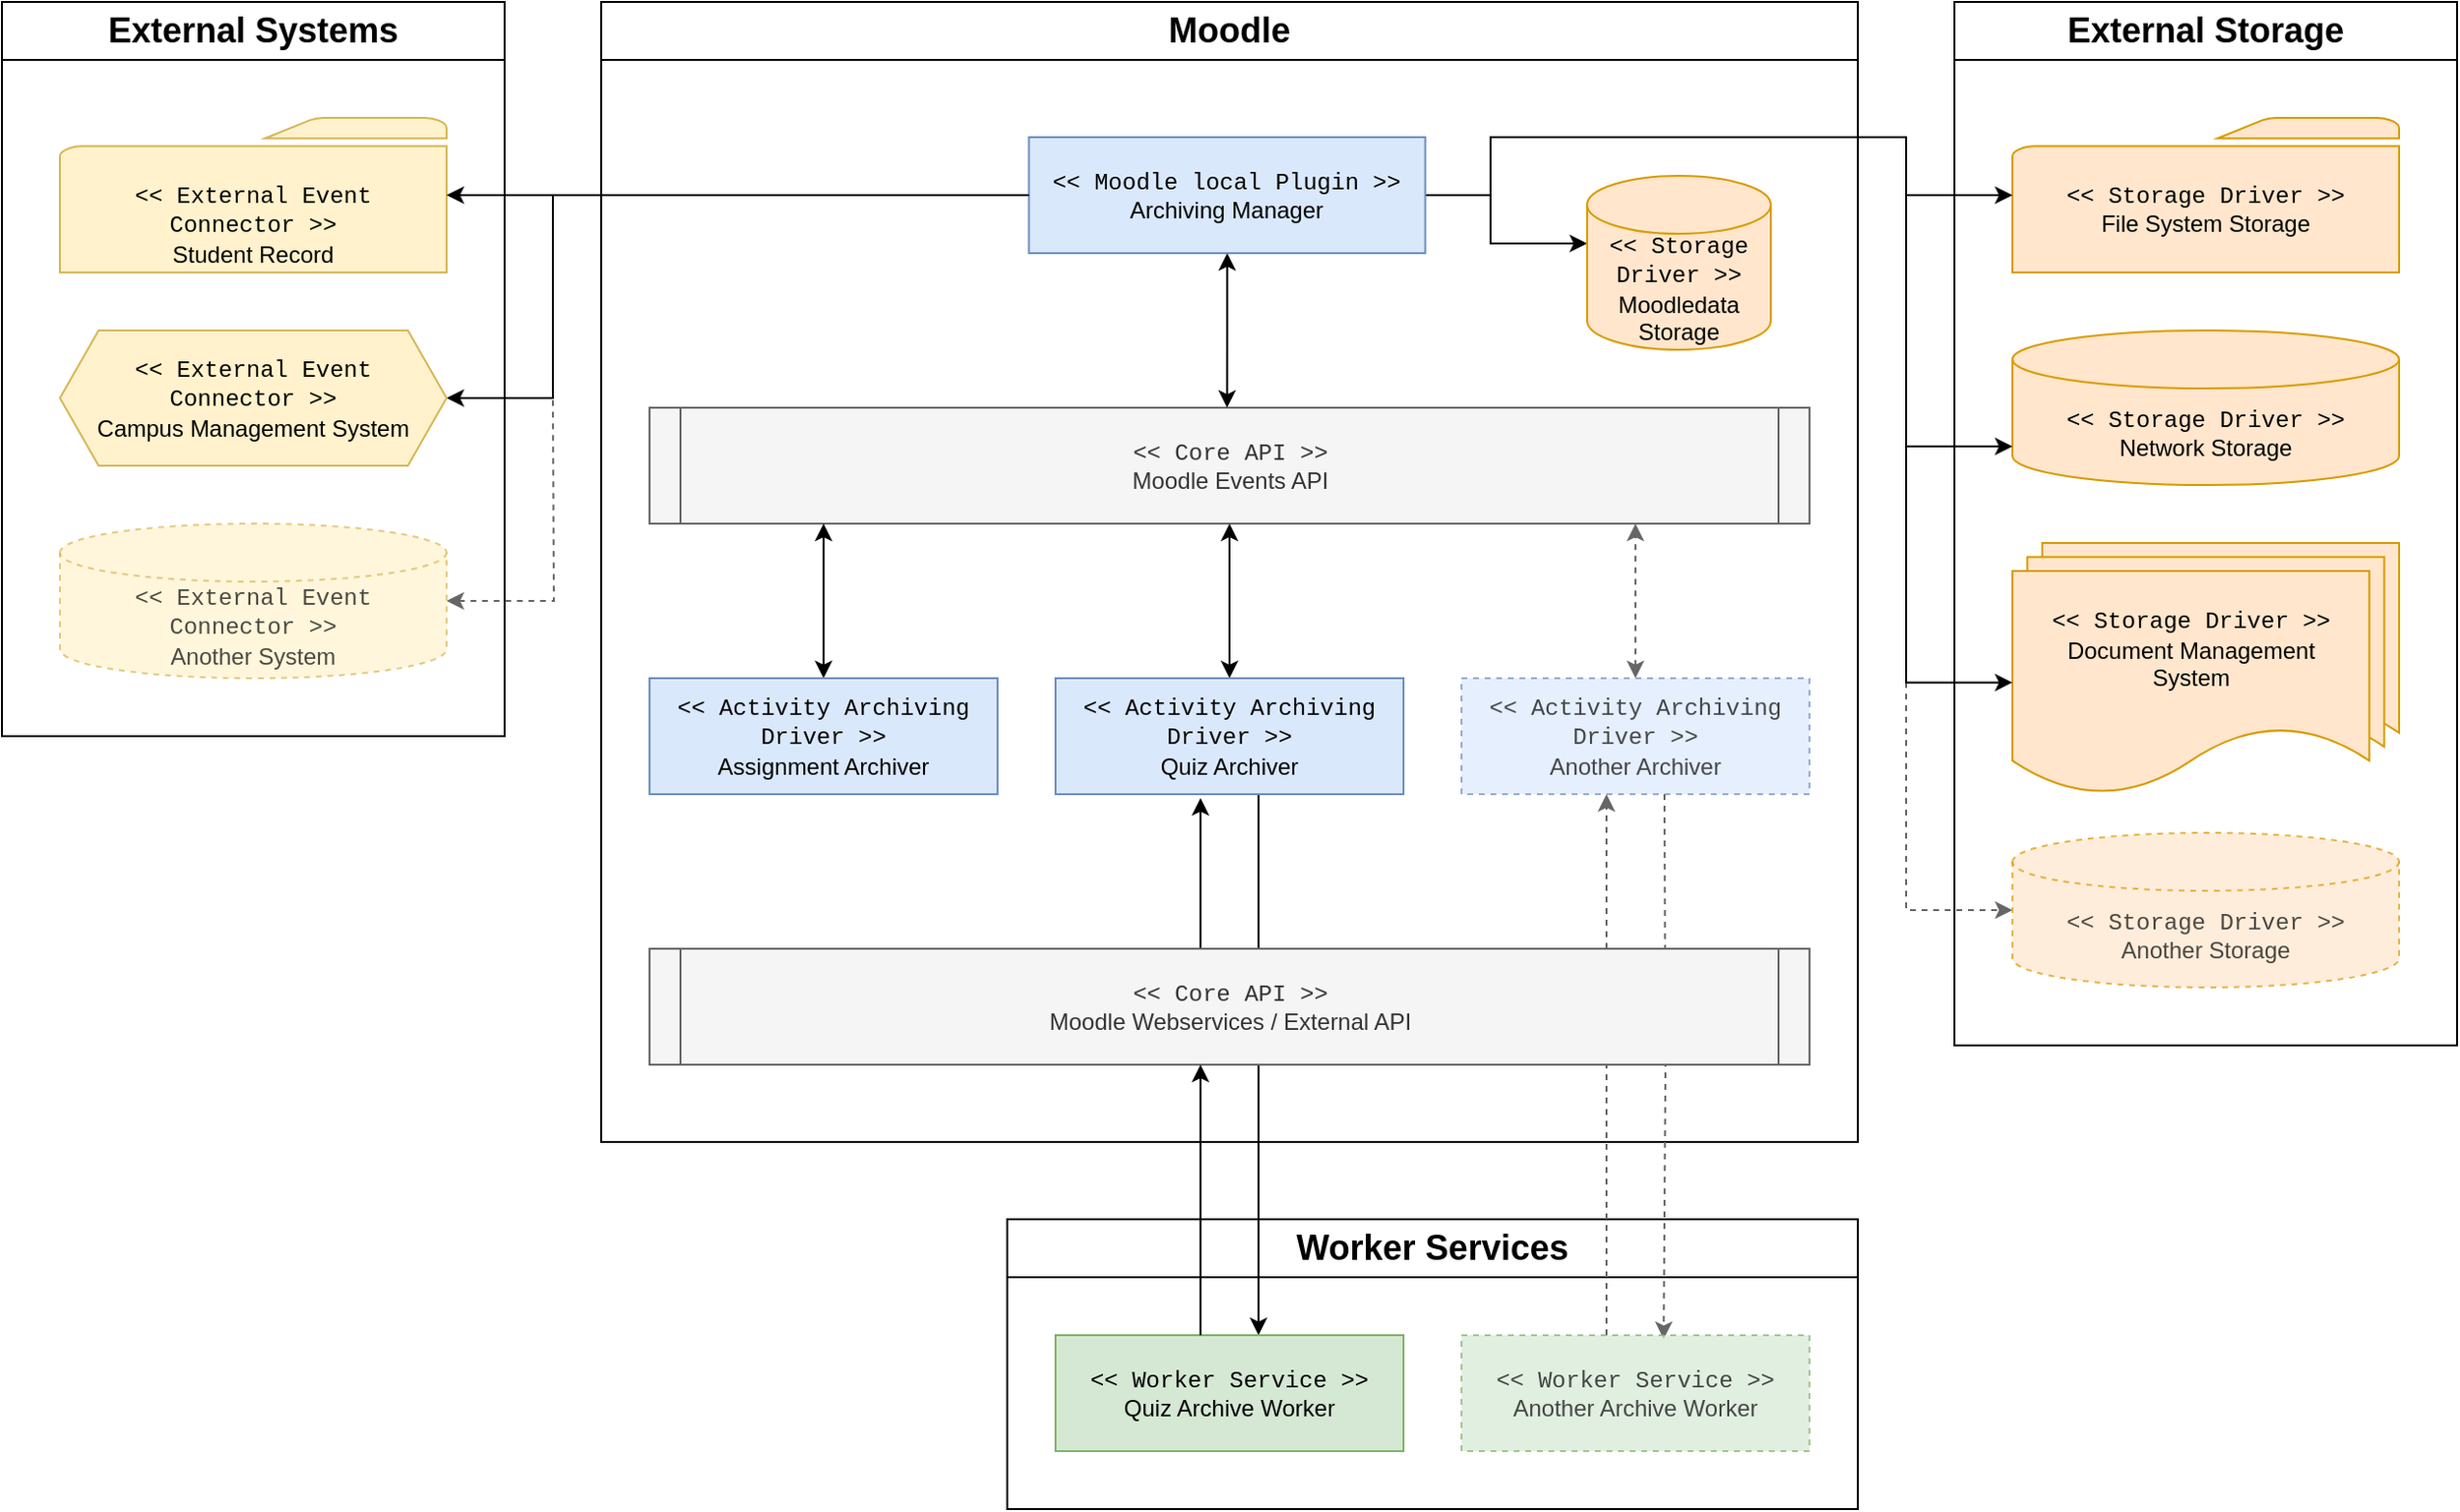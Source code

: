 <mxfile version="24.7.5">
  <diagram name="Page-1" id="lW3aPd_w3BEKXG8VRajk">
    <mxGraphModel dx="2717" dy="1001" grid="1" gridSize="10" guides="1" tooltips="1" connect="1" arrows="1" fold="1" page="1" pageScale="1" pageWidth="1000" pageHeight="850" math="0" shadow="0">
      <root>
        <mxCell id="0" />
        <mxCell id="1" parent="0" />
        <mxCell id="NRSCf0xzdUJ-CUg3j_1p-8" style="edgeStyle=orthogonalEdgeStyle;rounded=0;orthogonalLoop=1;jettySize=auto;html=1;entryX=0;entryY=0.5;entryDx=0;entryDy=0;entryPerimeter=0;dashed=1;fillColor=#f5f5f5;strokeColor=#666666;" parent="1" target="NRSCf0xzdUJ-CUg3j_1p-7" edge="1">
          <mxGeometry relative="1" as="geometry">
            <Array as="points">
              <mxPoint x="695" y="120" />
              <mxPoint x="695" y="490" />
            </Array>
            <mxPoint x="695" y="120" as="sourcePoint" />
          </mxGeometry>
        </mxCell>
        <mxCell id="zBMR9Xl9BZe3JkmsXcy5-7" value="&lt;font style=&quot;font-size: 18px;&quot;&gt;Worker Services&lt;/font&gt;" style="swimlane;whiteSpace=wrap;html=1;startSize=30;collapsible=0;" parent="1" vertex="1">
          <mxGeometry x="230" y="650" width="440" height="150" as="geometry" />
        </mxCell>
        <mxCell id="zBMR9Xl9BZe3JkmsXcy5-44" style="edgeStyle=orthogonalEdgeStyle;rounded=0;orthogonalLoop=1;jettySize=auto;html=1;fillColor=#f5f5f5;strokeColor=#666666;dashed=1;" parent="zBMR9Xl9BZe3JkmsXcy5-7" edge="1">
          <mxGeometry relative="1" as="geometry">
            <mxPoint x="310" y="60" as="sourcePoint" />
            <mxPoint x="310" y="-100" as="targetPoint" />
            <Array as="points">
              <mxPoint x="310" y="-50" />
              <mxPoint x="310" y="-50" />
            </Array>
          </mxGeometry>
        </mxCell>
        <mxCell id="zBMR9Xl9BZe3JkmsXcy5-46" style="edgeStyle=orthogonalEdgeStyle;rounded=0;orthogonalLoop=1;jettySize=auto;html=1;" parent="1" edge="1">
          <mxGeometry relative="1" as="geometry">
            <mxPoint x="360" y="430.0" as="sourcePoint" />
            <mxPoint x="360" y="710" as="targetPoint" />
          </mxGeometry>
        </mxCell>
        <mxCell id="zBMR9Xl9BZe3JkmsXcy5-1" value="&lt;font style=&quot;font-size: 18px;&quot;&gt;Moodle&lt;/font&gt;" style="swimlane;whiteSpace=wrap;html=1;startSize=30;swimlaneLine=1;collapsible=0;" parent="1" vertex="1">
          <mxGeometry x="20" y="20" width="650" height="590" as="geometry" />
        </mxCell>
        <mxCell id="zBMR9Xl9BZe3JkmsXcy5-4" value="&lt;font face=&quot;Courier New&quot;&gt;&amp;lt;&amp;lt; Core API &amp;gt;&amp;gt;&lt;/font&gt;&lt;br&gt;&lt;div&gt;Moodle Events API&lt;/div&gt;" style="shape=process;whiteSpace=wrap;html=1;backgroundOutline=1;size=0.026;fillColor=#f5f5f5;fontColor=#333333;strokeColor=#666666;" parent="zBMR9Xl9BZe3JkmsXcy5-1" vertex="1">
          <mxGeometry x="25" y="210" width="600" height="60" as="geometry" />
        </mxCell>
        <mxCell id="zBMR9Xl9BZe3JkmsXcy5-15" style="edgeStyle=orthogonalEdgeStyle;rounded=0;orthogonalLoop=1;jettySize=auto;html=1;startArrow=classic;startFill=1;" parent="zBMR9Xl9BZe3JkmsXcy5-1" source="zBMR9Xl9BZe3JkmsXcy5-8" edge="1">
          <mxGeometry relative="1" as="geometry">
            <mxPoint x="323.75" y="210" as="targetPoint" />
          </mxGeometry>
        </mxCell>
        <mxCell id="NRSCf0xzdUJ-CUg3j_1p-6" style="edgeStyle=orthogonalEdgeStyle;rounded=0;orthogonalLoop=1;jettySize=auto;html=1;" parent="zBMR9Xl9BZe3JkmsXcy5-1" source="zBMR9Xl9BZe3JkmsXcy5-8" target="NRSCf0xzdUJ-CUg3j_1p-1" edge="1">
          <mxGeometry relative="1" as="geometry">
            <Array as="points">
              <mxPoint x="460" y="100" />
              <mxPoint x="460" y="125" />
            </Array>
          </mxGeometry>
        </mxCell>
        <mxCell id="zBMR9Xl9BZe3JkmsXcy5-8" value="&lt;font face=&quot;Courier New&quot; style=&quot;font-size: 12px;&quot;&gt;&amp;lt;&amp;lt; Moodle local Plugin &amp;gt;&amp;gt;&lt;/font&gt;&lt;div style=&quot;&quot;&gt;&lt;span style=&quot;background-color: initial;&quot;&gt;Archiving Manager&lt;/span&gt;&lt;br&gt;&lt;/div&gt;" style="rounded=0;whiteSpace=wrap;html=1;fillColor=#dae8fc;strokeColor=#6c8ebf;spacing=2;" parent="zBMR9Xl9BZe3JkmsXcy5-1" vertex="1">
          <mxGeometry x="221.25" y="70" width="205" height="60" as="geometry" />
        </mxCell>
        <mxCell id="zBMR9Xl9BZe3JkmsXcy5-17" value="" style="edgeStyle=orthogonalEdgeStyle;rounded=0;orthogonalLoop=1;jettySize=auto;html=1;startArrow=classic;startFill=1;" parent="zBMR9Xl9BZe3JkmsXcy5-1" source="zBMR9Xl9BZe3JkmsXcy5-9" target="zBMR9Xl9BZe3JkmsXcy5-4" edge="1">
          <mxGeometry relative="1" as="geometry">
            <Array as="points">
              <mxPoint x="115" y="330" />
              <mxPoint x="115" y="330" />
            </Array>
          </mxGeometry>
        </mxCell>
        <mxCell id="zBMR9Xl9BZe3JkmsXcy5-9" value="&lt;font face=&quot;Courier New&quot; style=&quot;font-size: 12px;&quot;&gt;&amp;lt;&amp;lt; Activity Archiving Driver &amp;gt;&amp;gt;&lt;/font&gt;&lt;div style=&quot;&quot;&gt;Assignment Archiver&lt;/div&gt;" style="rounded=0;whiteSpace=wrap;html=1;fillColor=#dae8fc;strokeColor=#6c8ebf;spacing=2;" parent="zBMR9Xl9BZe3JkmsXcy5-1" vertex="1">
          <mxGeometry x="25" y="350" width="180" height="60" as="geometry" />
        </mxCell>
        <mxCell id="zBMR9Xl9BZe3JkmsXcy5-18" value="" style="edgeStyle=orthogonalEdgeStyle;rounded=0;orthogonalLoop=1;jettySize=auto;html=1;startArrow=classic;startFill=1;" parent="zBMR9Xl9BZe3JkmsXcy5-1" source="zBMR9Xl9BZe3JkmsXcy5-10" target="zBMR9Xl9BZe3JkmsXcy5-4" edge="1">
          <mxGeometry relative="1" as="geometry" />
        </mxCell>
        <mxCell id="zBMR9Xl9BZe3JkmsXcy5-10" value="&lt;font face=&quot;Courier New&quot; style=&quot;font-size: 12px;&quot;&gt;&amp;lt;&amp;lt;&amp;nbsp;&lt;/font&gt;&lt;span style=&quot;font-family: &amp;quot;Courier New&amp;quot;;&quot;&gt;Activity Archiving Driver&lt;/span&gt;&lt;font face=&quot;Courier New&quot; style=&quot;font-size: 12px;&quot;&gt;&amp;nbsp;&amp;gt;&amp;gt;&lt;/font&gt;&lt;div style=&quot;&quot;&gt;Quiz Archiver&lt;/div&gt;" style="rounded=0;whiteSpace=wrap;html=1;fillColor=#dae8fc;strokeColor=#6c8ebf;spacing=2;" parent="zBMR9Xl9BZe3JkmsXcy5-1" vertex="1">
          <mxGeometry x="235" y="350" width="180" height="60" as="geometry" />
        </mxCell>
        <mxCell id="zBMR9Xl9BZe3JkmsXcy5-19" value="" style="edgeStyle=orthogonalEdgeStyle;rounded=0;orthogonalLoop=1;jettySize=auto;html=1;dashed=1;startArrow=classic;startFill=1;fillColor=#f5f5f5;strokeColor=#666666;" parent="zBMR9Xl9BZe3JkmsXcy5-1" source="zBMR9Xl9BZe3JkmsXcy5-11" target="zBMR9Xl9BZe3JkmsXcy5-4" edge="1">
          <mxGeometry relative="1" as="geometry">
            <Array as="points">
              <mxPoint x="535" y="340" />
              <mxPoint x="535" y="340" />
            </Array>
          </mxGeometry>
        </mxCell>
        <mxCell id="zBMR9Xl9BZe3JkmsXcy5-28" style="edgeStyle=orthogonalEdgeStyle;rounded=0;orthogonalLoop=1;jettySize=auto;html=1;dashed=1;fillColor=#f5f5f5;strokeColor=#666666;entryX=0.581;entryY=0.033;entryDx=0;entryDy=0;entryPerimeter=0;" parent="zBMR9Xl9BZe3JkmsXcy5-1" target="zBMR9Xl9BZe3JkmsXcy5-14" edge="1">
          <mxGeometry relative="1" as="geometry">
            <mxPoint x="550" y="410" as="sourcePoint" />
            <mxPoint x="550" y="770" as="targetPoint" />
          </mxGeometry>
        </mxCell>
        <mxCell id="zBMR9Xl9BZe3JkmsXcy5-11" value="&lt;font face=&quot;Courier New&quot; style=&quot;font-size: 12px;&quot;&gt;&amp;lt;&amp;lt;&amp;nbsp;&lt;/font&gt;&lt;span style=&quot;font-family: &amp;quot;Courier New&amp;quot;;&quot;&gt;Activity Archiving Driver&lt;/span&gt;&lt;font face=&quot;Courier New&quot; style=&quot;font-size: 12px;&quot;&gt;&amp;nbsp;&amp;gt;&amp;gt;&lt;/font&gt;&lt;div style=&quot;&quot;&gt;Another Archiver&lt;/div&gt;" style="rounded=0;whiteSpace=wrap;html=1;fillColor=#dae8fc;strokeColor=#6c8ebf;spacing=2;dashed=1;opacity=70;textOpacity=70;" parent="zBMR9Xl9BZe3JkmsXcy5-1" vertex="1">
          <mxGeometry x="445" y="350" width="180" height="60" as="geometry" />
        </mxCell>
        <mxCell id="zBMR9Xl9BZe3JkmsXcy5-23" style="edgeStyle=orthogonalEdgeStyle;rounded=0;orthogonalLoop=1;jettySize=auto;html=1;" parent="zBMR9Xl9BZe3JkmsXcy5-1" edge="1">
          <mxGeometry relative="1" as="geometry">
            <mxPoint x="309.999" y="492" as="sourcePoint" />
            <mxPoint x="309.999" y="412" as="targetPoint" />
            <Array as="points">
              <mxPoint x="309.97" y="462" />
              <mxPoint x="309.97" y="462" />
            </Array>
          </mxGeometry>
        </mxCell>
        <mxCell id="zBMR9Xl9BZe3JkmsXcy5-24" style="edgeStyle=orthogonalEdgeStyle;rounded=0;orthogonalLoop=1;jettySize=auto;html=1;fillColor=#f5f5f5;strokeColor=#666666;dashed=1;" parent="zBMR9Xl9BZe3JkmsXcy5-1" edge="1">
          <mxGeometry relative="1" as="geometry">
            <mxPoint x="520" y="490" as="sourcePoint" />
            <mxPoint x="520" y="410" as="targetPoint" />
            <Array as="points">
              <mxPoint x="520" y="460" />
              <mxPoint x="520" y="460" />
            </Array>
          </mxGeometry>
        </mxCell>
        <mxCell id="zBMR9Xl9BZe3JkmsXcy5-14" value="&lt;font face=&quot;Courier New&quot; style=&quot;font-size: 12px;&quot;&gt;&amp;lt;&amp;lt; Worker Service &amp;gt;&amp;gt;&lt;/font&gt;&lt;div style=&quot;&quot;&gt;Another Archive Worker&lt;/div&gt;" style="rounded=0;whiteSpace=wrap;html=1;fillColor=#d5e8d4;strokeColor=#82b366;spacing=2;opacity=70;dashed=1;textOpacity=70;" parent="zBMR9Xl9BZe3JkmsXcy5-1" vertex="1">
          <mxGeometry x="445" y="690" width="180" height="60" as="geometry" />
        </mxCell>
        <mxCell id="zBMR9Xl9BZe3JkmsXcy5-13" value="&lt;font face=&quot;Courier New&quot; style=&quot;font-size: 12px;&quot;&gt;&amp;lt;&amp;lt; Worker Service &amp;gt;&amp;gt;&lt;/font&gt;&lt;div style=&quot;&quot;&gt;Quiz Archive Worker&lt;/div&gt;" style="rounded=0;whiteSpace=wrap;html=1;fillColor=#d5e8d4;strokeColor=#82b366;spacing=2;" parent="zBMR9Xl9BZe3JkmsXcy5-1" vertex="1">
          <mxGeometry x="235" y="690" width="180" height="60" as="geometry" />
        </mxCell>
        <mxCell id="zBMR9Xl9BZe3JkmsXcy5-12" value="&lt;font face=&quot;Courier New&quot;&gt;&amp;lt;&amp;lt; Core API &amp;gt;&amp;gt;&lt;/font&gt;&lt;br&gt;&lt;div&gt;Moodle Webservices / External API&lt;/div&gt;" style="shape=process;whiteSpace=wrap;html=1;backgroundOutline=1;size=0.026;fillColor=#f5f5f5;fontColor=#333333;strokeColor=#666666;" parent="zBMR9Xl9BZe3JkmsXcy5-1" vertex="1">
          <mxGeometry x="25" y="490" width="600" height="60" as="geometry" />
        </mxCell>
        <mxCell id="NRSCf0xzdUJ-CUg3j_1p-1" value="&lt;font face=&quot;Courier New&quot;&gt;&amp;lt;&amp;lt; Storage Driver &amp;gt;&amp;gt;&lt;/font&gt;&lt;div&gt;Moodledata Storage&lt;/div&gt;" style="shape=cylinder3;whiteSpace=wrap;html=1;boundedLbl=1;backgroundOutline=1;size=15;fillColor=#ffe6cc;strokeColor=#d79b00;" parent="zBMR9Xl9BZe3JkmsXcy5-1" vertex="1">
          <mxGeometry x="510" y="90" width="95" height="90" as="geometry" />
        </mxCell>
        <mxCell id="zBMR9Xl9BZe3JkmsXcy5-5" value="&lt;span style=&quot;font-size: 18px;&quot;&gt;External Storage&lt;/span&gt;" style="swimlane;whiteSpace=wrap;html=1;startSize=30;collapsible=0;" parent="1" vertex="1">
          <mxGeometry x="720" y="20" width="260" height="540" as="geometry" />
        </mxCell>
        <mxCell id="zBMR9Xl9BZe3JkmsXcy5-31" value="&lt;font face=&quot;Courier New&quot;&gt;&amp;lt;&amp;lt; Storage Driver &amp;gt;&amp;gt;&lt;/font&gt;&lt;div&gt;Network Storage&lt;/div&gt;" style="shape=cylinder3;whiteSpace=wrap;html=1;boundedLbl=1;backgroundOutline=1;size=15;fillColor=#ffe6cc;strokeColor=#d79b00;" parent="zBMR9Xl9BZe3JkmsXcy5-5" vertex="1">
          <mxGeometry x="30" y="170" width="200" height="80" as="geometry" />
        </mxCell>
        <mxCell id="zBMR9Xl9BZe3JkmsXcy5-36" value="" style="group" parent="zBMR9Xl9BZe3JkmsXcy5-5" vertex="1" connectable="0">
          <mxGeometry x="30" y="280" width="200" height="130" as="geometry" />
        </mxCell>
        <mxCell id="zBMR9Xl9BZe3JkmsXcy5-33" value="" style="shape=document;whiteSpace=wrap;html=1;boundedLbl=1;fillColor=#ffe6cc;strokeColor=#d79b00;" parent="zBMR9Xl9BZe3JkmsXcy5-36" vertex="1">
          <mxGeometry x="15.385" width="184.615" height="115.556" as="geometry" />
        </mxCell>
        <mxCell id="zBMR9Xl9BZe3JkmsXcy5-34" value="" style="shape=document;whiteSpace=wrap;html=1;boundedLbl=1;fillColor=#ffe6cc;strokeColor=#d79b00;" parent="zBMR9Xl9BZe3JkmsXcy5-36" vertex="1">
          <mxGeometry x="7.692" y="7.222" width="184.615" height="115.556" as="geometry" />
        </mxCell>
        <mxCell id="zBMR9Xl9BZe3JkmsXcy5-35" value="&lt;font face=&quot;Courier New&quot;&gt;&amp;lt;&amp;lt; Storage Driver &amp;gt;&amp;gt;&lt;/font&gt;&lt;div&gt;Document Management&lt;br&gt;System&lt;/div&gt;" style="shape=document;whiteSpace=wrap;html=1;boundedLbl=1;fillColor=#ffe6cc;strokeColor=#d79b00;" parent="zBMR9Xl9BZe3JkmsXcy5-36" vertex="1">
          <mxGeometry y="14.444" width="184.615" height="115.556" as="geometry" />
        </mxCell>
        <mxCell id="NRSCf0xzdUJ-CUg3j_1p-3" value="&lt;font style=&quot;text-wrap: wrap;&quot; face=&quot;Courier New&quot;&gt;&amp;lt;&amp;lt; Storage Driver &amp;gt;&amp;gt;&lt;/font&gt;&lt;div style=&quot;text-wrap: wrap;&quot;&gt;File System Storage&lt;/div&gt;" style="sketch=0;pointerEvents=1;shadow=0;dashed=0;html=1;strokeColor=#d79b00;fillColor=#ffe6cc;labelPosition=center;verticalLabelPosition=bottom;verticalAlign=top;outlineConnect=0;align=center;shape=mxgraph.office.concepts.folder;spacingTop=-54;spacingLeft=0;whiteSpace=wrap;" parent="zBMR9Xl9BZe3JkmsXcy5-5" vertex="1">
          <mxGeometry x="30" y="60" width="200" height="80" as="geometry" />
        </mxCell>
        <mxCell id="NRSCf0xzdUJ-CUg3j_1p-7" value="&lt;font face=&quot;Courier New&quot;&gt;&amp;lt;&amp;lt; Storage Driver &amp;gt;&amp;gt;&lt;/font&gt;&lt;div&gt;Another Storage&lt;/div&gt;" style="shape=cylinder3;whiteSpace=wrap;html=1;boundedLbl=1;backgroundOutline=1;size=15;fillColor=#ffe6cc;strokeColor=#d79b00;dashed=1;opacity=70;textOpacity=70;" parent="zBMR9Xl9BZe3JkmsXcy5-5" vertex="1">
          <mxGeometry x="30" y="430" width="200" height="80" as="geometry" />
        </mxCell>
        <mxCell id="H9DcRYAXyD7V10C6q45s-12" value="&lt;font face=&quot;Courier New&quot;&gt;&amp;lt;&amp;lt; External Event&lt;br&gt;Connector &amp;gt;&amp;gt;&lt;/font&gt;&lt;div&gt;Student Record&lt;/div&gt;" style="sketch=0;pointerEvents=1;shadow=0;dashed=0;html=1;strokeColor=#d6b656;fillColor=#fff2cc;labelPosition=center;verticalLabelPosition=bottom;verticalAlign=top;outlineConnect=0;align=center;shape=mxgraph.office.concepts.folder;spacingTop=-54;spacingLeft=0;whiteSpace=wrap;" vertex="1" parent="zBMR9Xl9BZe3JkmsXcy5-5">
          <mxGeometry x="-980" y="60" width="200" height="80" as="geometry" />
        </mxCell>
        <mxCell id="zBMR9Xl9BZe3JkmsXcy5-42" style="edgeStyle=orthogonalEdgeStyle;rounded=0;orthogonalLoop=1;jettySize=auto;html=1;" parent="1" target="zBMR9Xl9BZe3JkmsXcy5-31" edge="1">
          <mxGeometry relative="1" as="geometry">
            <Array as="points">
              <mxPoint x="695" y="120" />
              <mxPoint x="695" y="250" />
            </Array>
            <mxPoint x="695" y="120" as="sourcePoint" />
          </mxGeometry>
        </mxCell>
        <mxCell id="zBMR9Xl9BZe3JkmsXcy5-43" style="edgeStyle=orthogonalEdgeStyle;rounded=0;orthogonalLoop=1;jettySize=auto;html=1;entryX=0;entryY=0.5;entryDx=0;entryDy=0;" parent="1" target="zBMR9Xl9BZe3JkmsXcy5-35" edge="1">
          <mxGeometry relative="1" as="geometry">
            <Array as="points">
              <mxPoint x="695" y="120" />
              <mxPoint x="695" y="372" />
            </Array>
            <mxPoint x="695" y="120" as="sourcePoint" />
          </mxGeometry>
        </mxCell>
        <mxCell id="zBMR9Xl9BZe3JkmsXcy5-47" style="edgeStyle=orthogonalEdgeStyle;rounded=0;orthogonalLoop=1;jettySize=auto;html=1;" parent="1" edge="1">
          <mxGeometry relative="1" as="geometry">
            <mxPoint x="330" y="710" as="sourcePoint" />
            <mxPoint x="330" y="570" as="targetPoint" />
          </mxGeometry>
        </mxCell>
        <mxCell id="NRSCf0xzdUJ-CUg3j_1p-5" style="edgeStyle=orthogonalEdgeStyle;rounded=0;orthogonalLoop=1;jettySize=auto;html=1;" parent="1" target="NRSCf0xzdUJ-CUg3j_1p-3" edge="1">
          <mxGeometry relative="1" as="geometry">
            <mxPoint x="480" y="120" as="sourcePoint" />
            <Array as="points">
              <mxPoint x="480" y="90" />
              <mxPoint x="695" y="90" />
              <mxPoint x="695" y="120" />
            </Array>
          </mxGeometry>
        </mxCell>
        <mxCell id="H9DcRYAXyD7V10C6q45s-21" value="&lt;span style=&quot;font-size: 18px;&quot;&gt;External Systems&lt;/span&gt;" style="swimlane;whiteSpace=wrap;html=1;startSize=30;collapsible=0;" vertex="1" parent="1">
          <mxGeometry x="-290" y="20" width="260" height="380" as="geometry" />
        </mxCell>
        <mxCell id="H9DcRYAXyD7V10C6q45s-32" style="edgeStyle=orthogonalEdgeStyle;rounded=0;orthogonalLoop=1;jettySize=auto;html=1;endArrow=none;endFill=0;dashed=1;startArrow=classic;startFill=1;strokeColor=#666666;" edge="1" parent="H9DcRYAXyD7V10C6q45s-21" source="H9DcRYAXyD7V10C6q45s-28">
          <mxGeometry relative="1" as="geometry">
            <mxPoint x="285" y="205" as="targetPoint" />
          </mxGeometry>
        </mxCell>
        <mxCell id="H9DcRYAXyD7V10C6q45s-28" value="&lt;font face=&quot;Courier New&quot;&gt;&amp;lt;&amp;lt; External Event&lt;br&gt;Connector &amp;gt;&amp;gt;&lt;/font&gt;&lt;div&gt;Another System&lt;/div&gt;" style="shape=cylinder3;whiteSpace=wrap;html=1;boundedLbl=1;backgroundOutline=1;size=15;fillColor=#fff2cc;strokeColor=#d6b656;dashed=1;opacity=70;textOpacity=70;" vertex="1" parent="H9DcRYAXyD7V10C6q45s-21">
          <mxGeometry x="30" y="270" width="200" height="80" as="geometry" />
        </mxCell>
        <mxCell id="H9DcRYAXyD7V10C6q45s-31" style="edgeStyle=orthogonalEdgeStyle;rounded=0;orthogonalLoop=1;jettySize=auto;html=1;endArrow=none;endFill=0;startArrow=classic;startFill=1;" edge="1" parent="H9DcRYAXyD7V10C6q45s-21" source="H9DcRYAXyD7V10C6q45s-10">
          <mxGeometry relative="1" as="geometry">
            <mxPoint x="280" y="100" as="targetPoint" />
            <Array as="points">
              <mxPoint x="285" y="205" />
              <mxPoint x="285" y="100" />
            </Array>
          </mxGeometry>
        </mxCell>
        <mxCell id="H9DcRYAXyD7V10C6q45s-10" value="&lt;font face=&quot;Courier New&quot;&gt;&amp;lt;&amp;lt; External Event&lt;br&gt;Connector &amp;gt;&amp;gt;&lt;/font&gt;&lt;div&gt;Campus Management System&lt;/div&gt;" style="shape=hexagon;perimeter=hexagonPerimeter2;whiteSpace=wrap;html=1;fixedSize=1;fillColor=#fff2cc;strokeColor=#d6b656;" vertex="1" parent="H9DcRYAXyD7V10C6q45s-21">
          <mxGeometry x="30" y="170" width="200" height="70" as="geometry" />
        </mxCell>
        <mxCell id="H9DcRYAXyD7V10C6q45s-30" style="edgeStyle=orthogonalEdgeStyle;rounded=0;orthogonalLoop=1;jettySize=auto;html=1;" edge="1" parent="1" source="zBMR9Xl9BZe3JkmsXcy5-8" target="H9DcRYAXyD7V10C6q45s-12">
          <mxGeometry relative="1" as="geometry">
            <mxPoint x="-40" y="120" as="targetPoint" />
          </mxGeometry>
        </mxCell>
      </root>
    </mxGraphModel>
  </diagram>
</mxfile>
